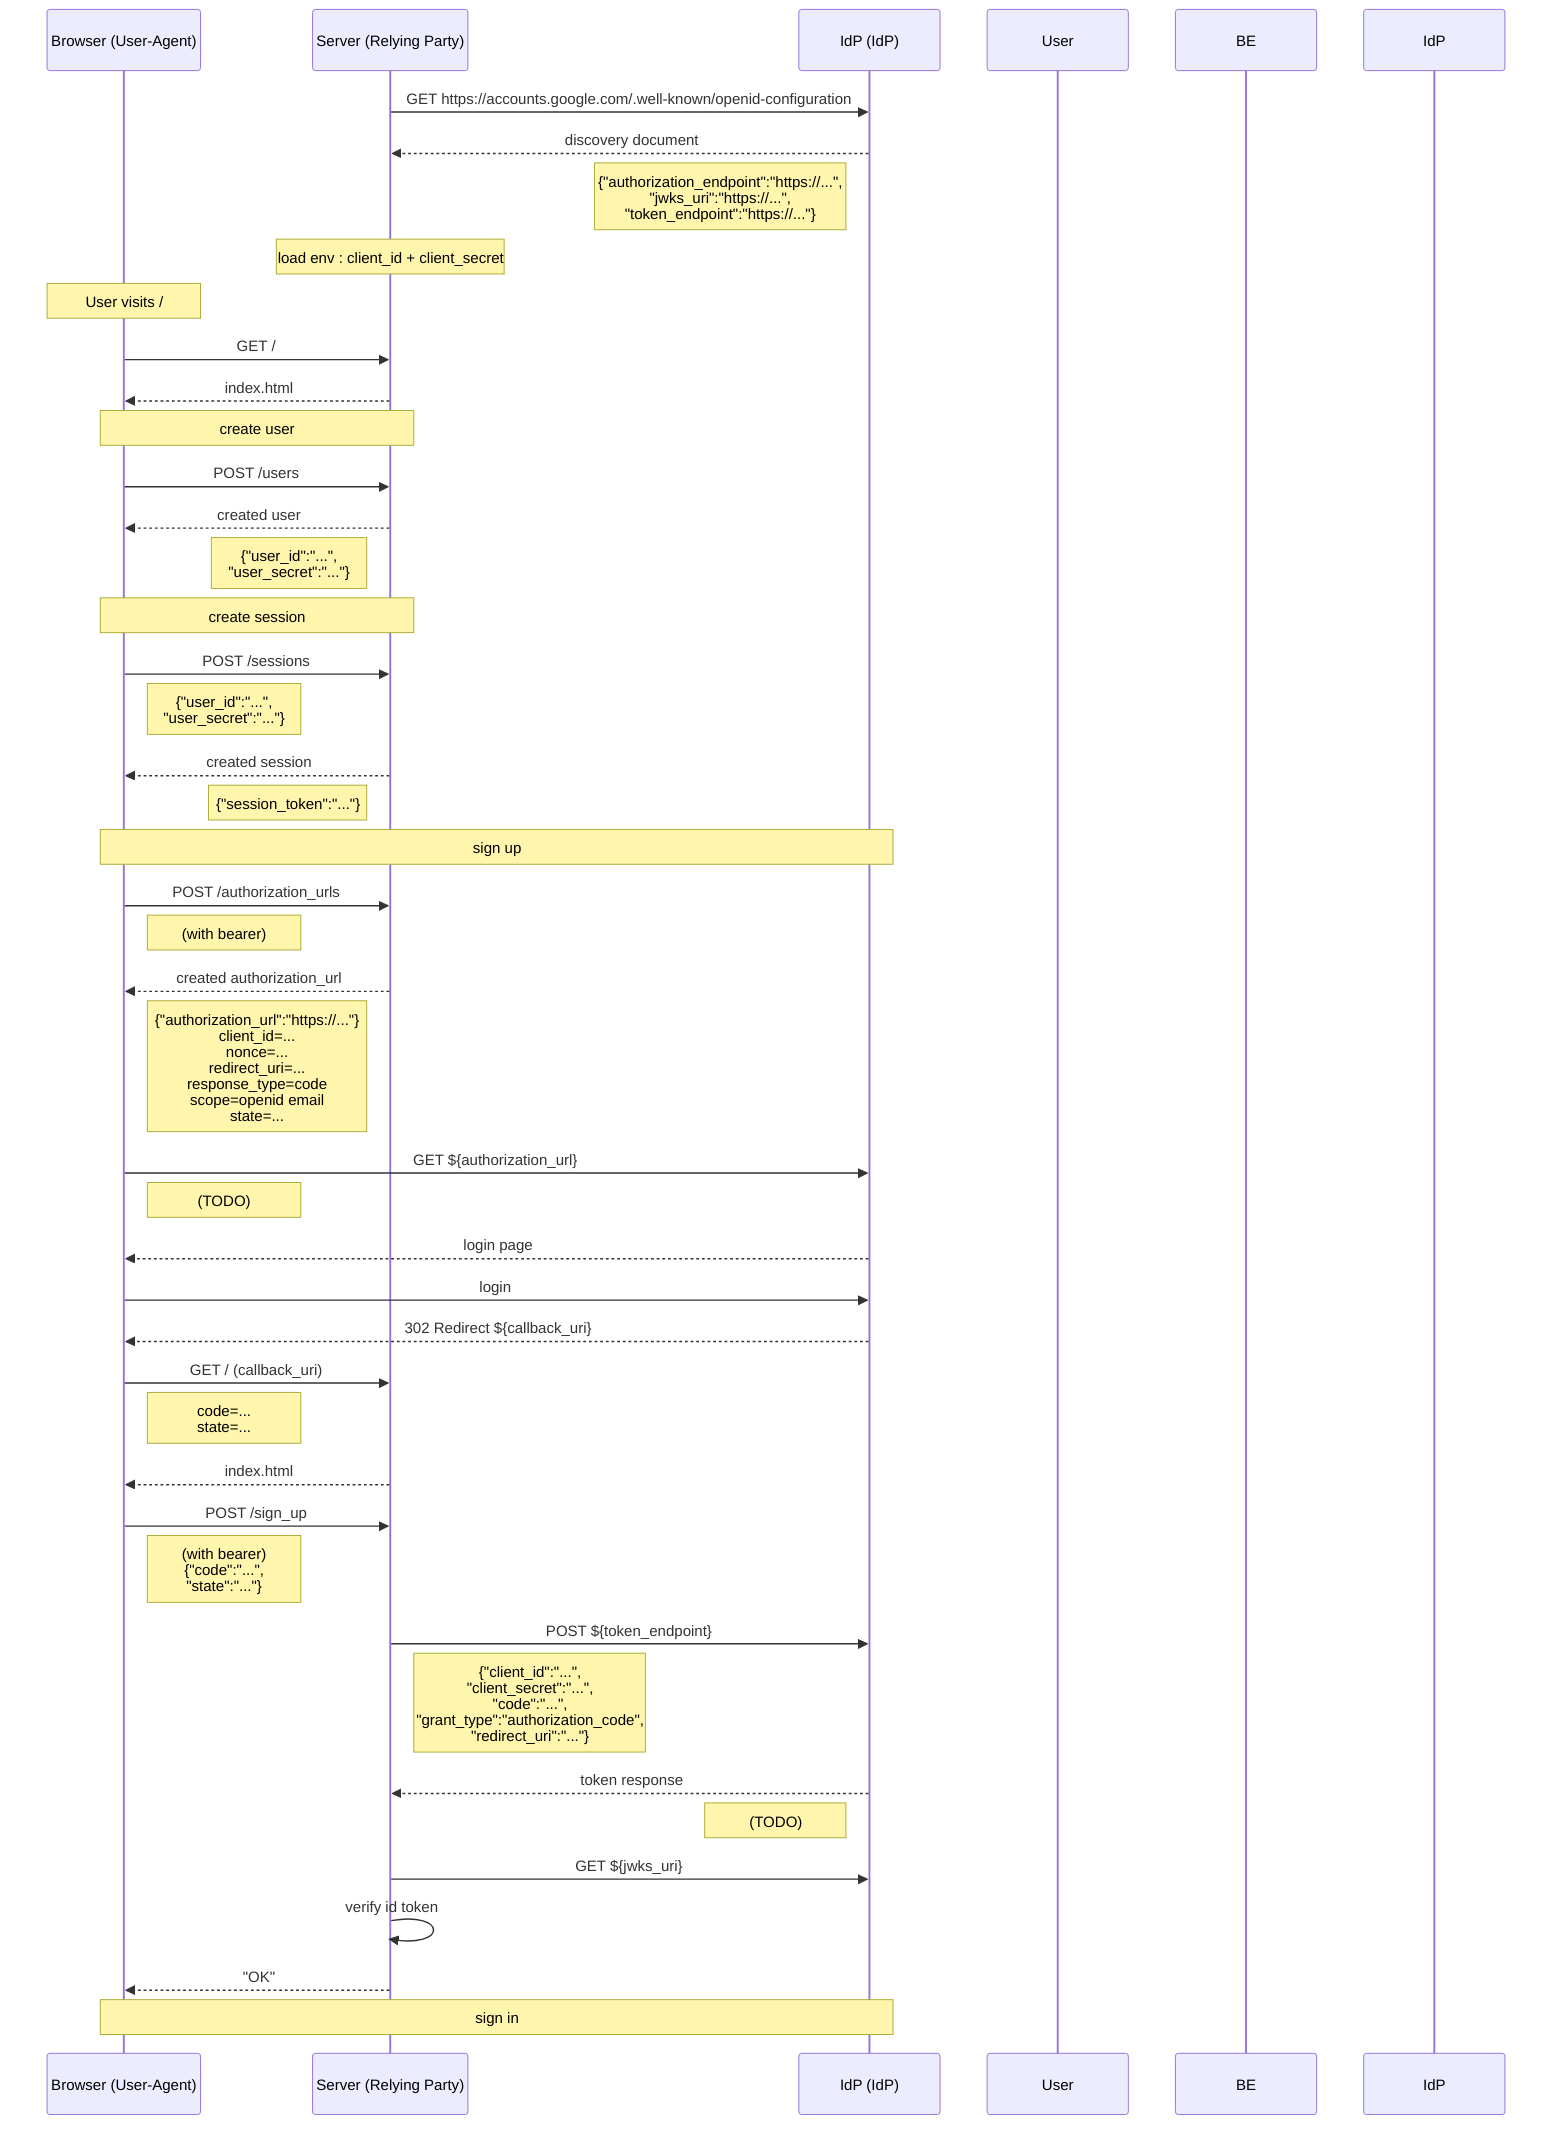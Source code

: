 sequenceDiagram
    %% ref. https://infosec.mozilla.org/guidelines/iam/openid_connect.html
    participant browser as Browser (User-Agent)
    participant server as Server (Relying Party)
    participant idp as IdP (IdP)

    participant User
    %% participant SPA
    participant BE
    participant IdP

    server ->> idp : GET https://accounts.google.com/.well-known/openid-configuration    
    idp -->> server : discovery document
    note left of idp : {"authorization_endpoint":"https://...",<br />"jwks_uri":"https://...",<br />"token_endpoint":"https://..."}
    
    note over server : load env : client_id + client_secret

    note over browser : User visits /

    browser ->> server : GET /
    server -->> browser : index.html

    note over browser, server: create user
    browser ->> server : POST /users
    server -->> browser : created user
    note left of server : {"user_id":"...",<br />"user_secret":"..."}


    note over browser, server: create session
    browser ->> server : POST /sessions
    note right of browser : {"user_id":"...",<br />"user_secret":"..."}
    server -->> browser : created session
    note left of server : {"session_token":"..."}


    note over browser, idp: sign up
    browser ->> server : POST /authorization_urls
    note right of browser : (with bearer)
    server -->> browser : created authorization_url
    note left of server : {"authorization_url":"https://..."}<br />client_id=...<br />nonce=...<br />redirect_uri=...<br />response_type=code<br />scope=openid email<br />state=...

    browser ->> idp : GET ${authorization_url}
    note right of browser : (TODO)
    idp -->> browser : login page
    browser ->> idp : login
    idp -->> browser : 302 Redirect ${callback_uri}

    browser ->> server : GET / (callback_uri)
    note right of browser : code=...<br />state=...
    server -->> browser : index.html

    browser ->> server : POST /sign_up
    note right of browser : (with bearer)<br />{"code":"...",<br />"state":"..."}

    server ->> idp : POST ${token_endpoint}
    note right of server : {"client_id":"...",<br />"client_secret":"...",<br />"code":"...",<br />"grant_type":"authorization_code",<br />"redirect_uri":"..."}
    idp -->> server : token response
    note left of idp : (TODO)

    server ->> idp : GET ${jwks_uri}
    server ->> server : verify id token

    server -->> browser : "OK"


    note over browser, idp: sign in
    %% TODO